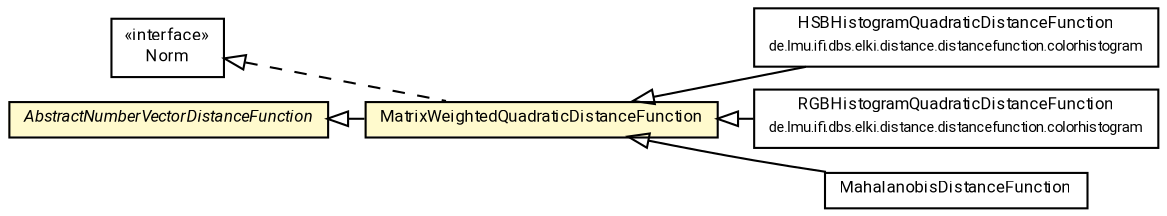 #!/usr/local/bin/dot
#
# Class diagram 
# Generated by UMLGraph version R5_7_2-60-g0e99a6 (http://www.spinellis.gr/umlgraph/)
#

digraph G {
	graph [fontnames="svg"]
	edge [fontname="Roboto",fontsize=7,labelfontname="Roboto",labelfontsize=7,color="black"];
	node [fontname="Roboto",fontcolor="black",fontsize=8,shape=plaintext,margin=0,width=0,height=0];
	nodesep=0.15;
	ranksep=0.25;
	rankdir=LR;
	// de.lmu.ifi.dbs.elki.distance.distancefunction.Norm<O>
	c6823449 [label=<<table title="de.lmu.ifi.dbs.elki.distance.distancefunction.Norm" border="0" cellborder="1" cellspacing="0" cellpadding="2" href="Norm.html" target="_parent">
		<tr><td><table border="0" cellspacing="0" cellpadding="1">
		<tr><td align="center" balign="center"> &#171;interface&#187; </td></tr>
		<tr><td align="center" balign="center"> <font face="Roboto">Norm</font> </td></tr>
		</table></td></tr>
		</table>>, URL="Norm.html"];
	// de.lmu.ifi.dbs.elki.distance.distancefunction.MatrixWeightedQuadraticDistanceFunction
	c6823836 [label=<<table title="de.lmu.ifi.dbs.elki.distance.distancefunction.MatrixWeightedQuadraticDistanceFunction" border="0" cellborder="1" cellspacing="0" cellpadding="2" bgcolor="lemonChiffon" href="MatrixWeightedQuadraticDistanceFunction.html" target="_parent">
		<tr><td><table border="0" cellspacing="0" cellpadding="1">
		<tr><td align="center" balign="center"> <font face="Roboto">MatrixWeightedQuadraticDistanceFunction</font> </td></tr>
		</table></td></tr>
		</table>>, URL="MatrixWeightedQuadraticDistanceFunction.html"];
	// de.lmu.ifi.dbs.elki.distance.distancefunction.colorhistogram.HSBHistogramQuadraticDistanceFunction
	c6823839 [label=<<table title="de.lmu.ifi.dbs.elki.distance.distancefunction.colorhistogram.HSBHistogramQuadraticDistanceFunction" border="0" cellborder="1" cellspacing="0" cellpadding="2" href="colorhistogram/HSBHistogramQuadraticDistanceFunction.html" target="_parent">
		<tr><td><table border="0" cellspacing="0" cellpadding="1">
		<tr><td align="center" balign="center"> <font face="Roboto">HSBHistogramQuadraticDistanceFunction</font> </td></tr>
		<tr><td align="center" balign="center"> <font face="Roboto" point-size="7.0">de.lmu.ifi.dbs.elki.distance.distancefunction.colorhistogram</font> </td></tr>
		</table></td></tr>
		</table>>, URL="colorhistogram/HSBHistogramQuadraticDistanceFunction.html"];
	// de.lmu.ifi.dbs.elki.distance.distancefunction.colorhistogram.RGBHistogramQuadraticDistanceFunction
	c6823841 [label=<<table title="de.lmu.ifi.dbs.elki.distance.distancefunction.colorhistogram.RGBHistogramQuadraticDistanceFunction" border="0" cellborder="1" cellspacing="0" cellpadding="2" href="colorhistogram/RGBHistogramQuadraticDistanceFunction.html" target="_parent">
		<tr><td><table border="0" cellspacing="0" cellpadding="1">
		<tr><td align="center" balign="center"> <font face="Roboto">RGBHistogramQuadraticDistanceFunction</font> </td></tr>
		<tr><td align="center" balign="center"> <font face="Roboto" point-size="7.0">de.lmu.ifi.dbs.elki.distance.distancefunction.colorhistogram</font> </td></tr>
		</table></td></tr>
		</table>>, URL="colorhistogram/RGBHistogramQuadraticDistanceFunction.html"];
	// de.lmu.ifi.dbs.elki.distance.distancefunction.AbstractNumberVectorDistanceFunction
	c6823851 [label=<<table title="de.lmu.ifi.dbs.elki.distance.distancefunction.AbstractNumberVectorDistanceFunction" border="0" cellborder="1" cellspacing="0" cellpadding="2" bgcolor="LemonChiffon" href="AbstractNumberVectorDistanceFunction.html" target="_parent">
		<tr><td><table border="0" cellspacing="0" cellpadding="1">
		<tr><td align="center" balign="center"> <font face="Roboto"><i>AbstractNumberVectorDistanceFunction</i></font> </td></tr>
		</table></td></tr>
		</table>>, URL="AbstractNumberVectorDistanceFunction.html"];
	// de.lmu.ifi.dbs.elki.distance.distancefunction.MahalanobisDistanceFunction
	c6823885 [label=<<table title="de.lmu.ifi.dbs.elki.distance.distancefunction.MahalanobisDistanceFunction" border="0" cellborder="1" cellspacing="0" cellpadding="2" href="MahalanobisDistanceFunction.html" target="_parent">
		<tr><td><table border="0" cellspacing="0" cellpadding="1">
		<tr><td align="center" balign="center"> <font face="Roboto">MahalanobisDistanceFunction</font> </td></tr>
		</table></td></tr>
		</table>>, URL="MahalanobisDistanceFunction.html"];
	// de.lmu.ifi.dbs.elki.distance.distancefunction.MatrixWeightedQuadraticDistanceFunction extends de.lmu.ifi.dbs.elki.distance.distancefunction.AbstractNumberVectorDistanceFunction
	c6823851 -> c6823836 [arrowtail=empty,dir=back,weight=10];
	// de.lmu.ifi.dbs.elki.distance.distancefunction.MatrixWeightedQuadraticDistanceFunction implements de.lmu.ifi.dbs.elki.distance.distancefunction.Norm<O>
	c6823449 -> c6823836 [arrowtail=empty,style=dashed,dir=back,weight=9];
	// de.lmu.ifi.dbs.elki.distance.distancefunction.colorhistogram.HSBHistogramQuadraticDistanceFunction extends de.lmu.ifi.dbs.elki.distance.distancefunction.MatrixWeightedQuadraticDistanceFunction
	c6823836 -> c6823839 [arrowtail=empty,dir=back,weight=10];
	// de.lmu.ifi.dbs.elki.distance.distancefunction.colorhistogram.RGBHistogramQuadraticDistanceFunction extends de.lmu.ifi.dbs.elki.distance.distancefunction.MatrixWeightedQuadraticDistanceFunction
	c6823836 -> c6823841 [arrowtail=empty,dir=back,weight=10];
	// de.lmu.ifi.dbs.elki.distance.distancefunction.MahalanobisDistanceFunction extends de.lmu.ifi.dbs.elki.distance.distancefunction.MatrixWeightedQuadraticDistanceFunction
	c6823836 -> c6823885 [arrowtail=empty,dir=back,weight=10];
}


